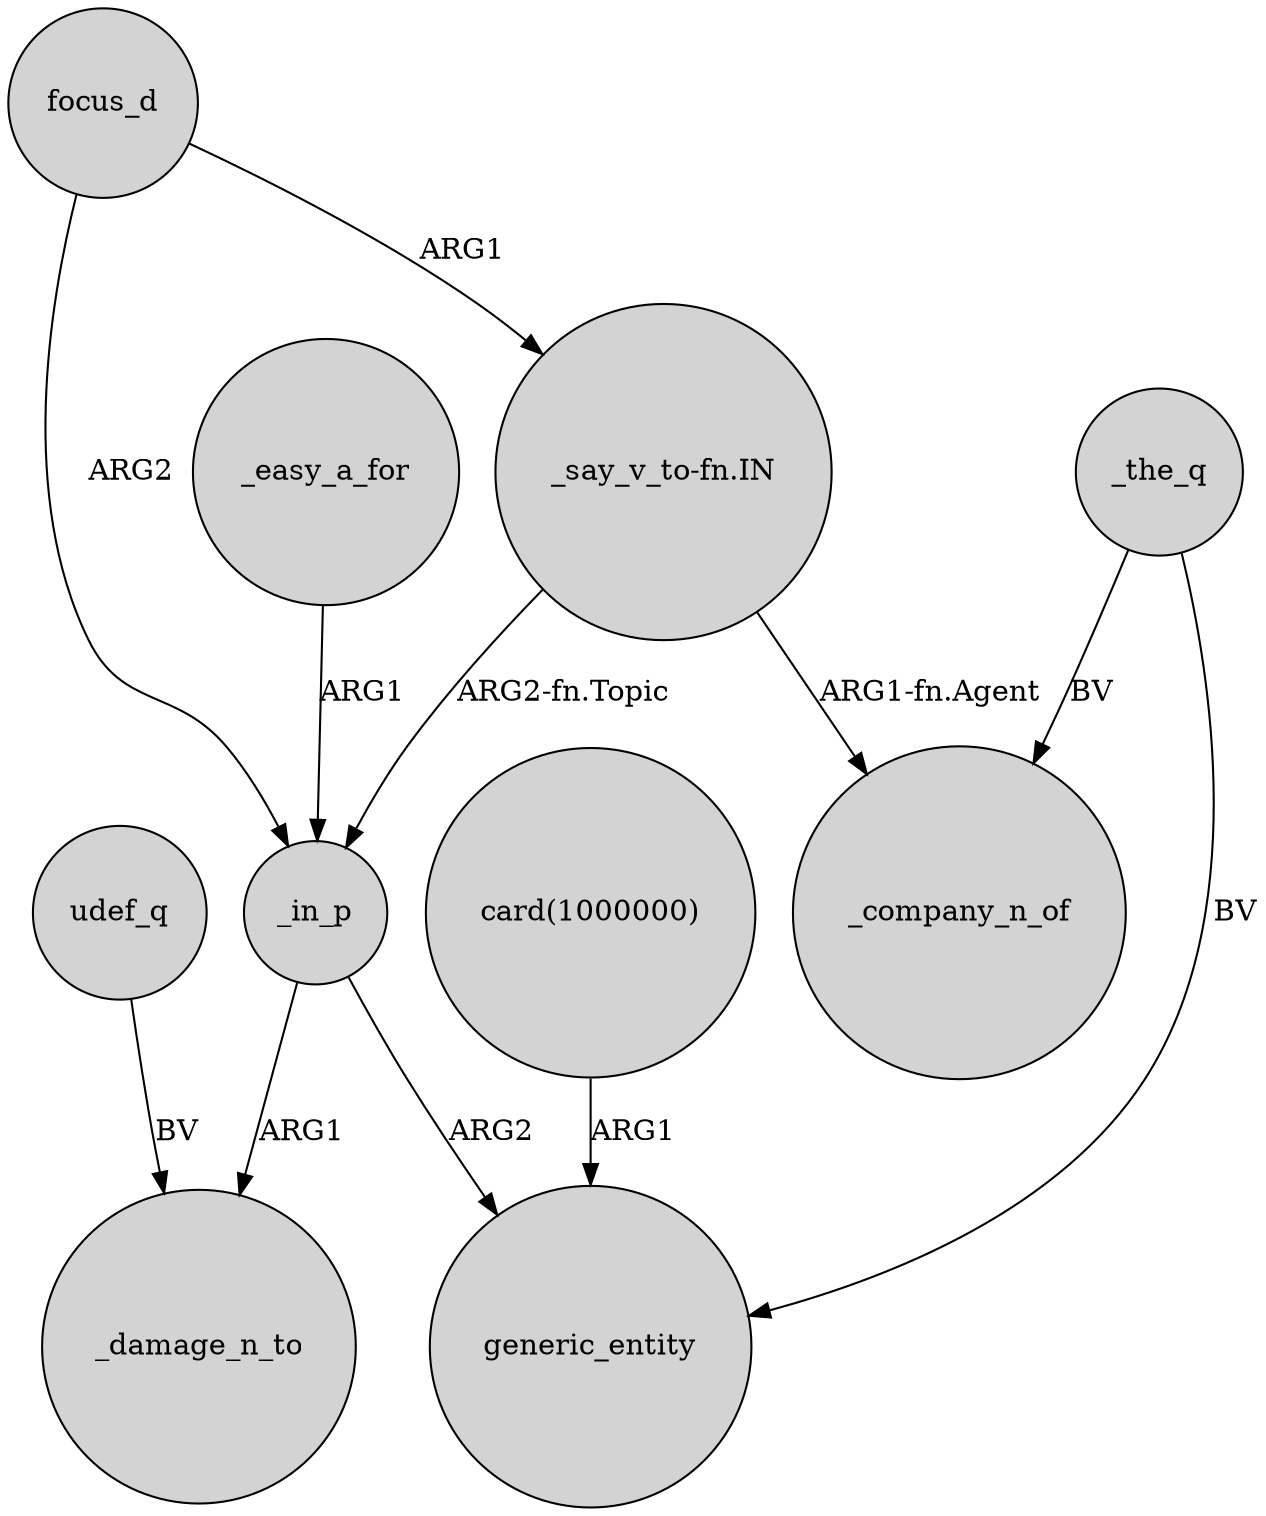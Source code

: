 digraph {
	node [shape=circle style=filled]
	_in_p -> _damage_n_to [label=ARG1]
	"card(1000000)" -> generic_entity [label=ARG1]
	_the_q -> generic_entity [label=BV]
	"_say_v_to-fn.IN" -> _company_n_of [label="ARG1-fn.Agent"]
	"_say_v_to-fn.IN" -> _in_p [label="ARG2-fn.Topic"]
	_easy_a_for -> _in_p [label=ARG1]
	_in_p -> generic_entity [label=ARG2]
	udef_q -> _damage_n_to [label=BV]
	_the_q -> _company_n_of [label=BV]
	focus_d -> _in_p [label=ARG2]
	focus_d -> "_say_v_to-fn.IN" [label=ARG1]
}
